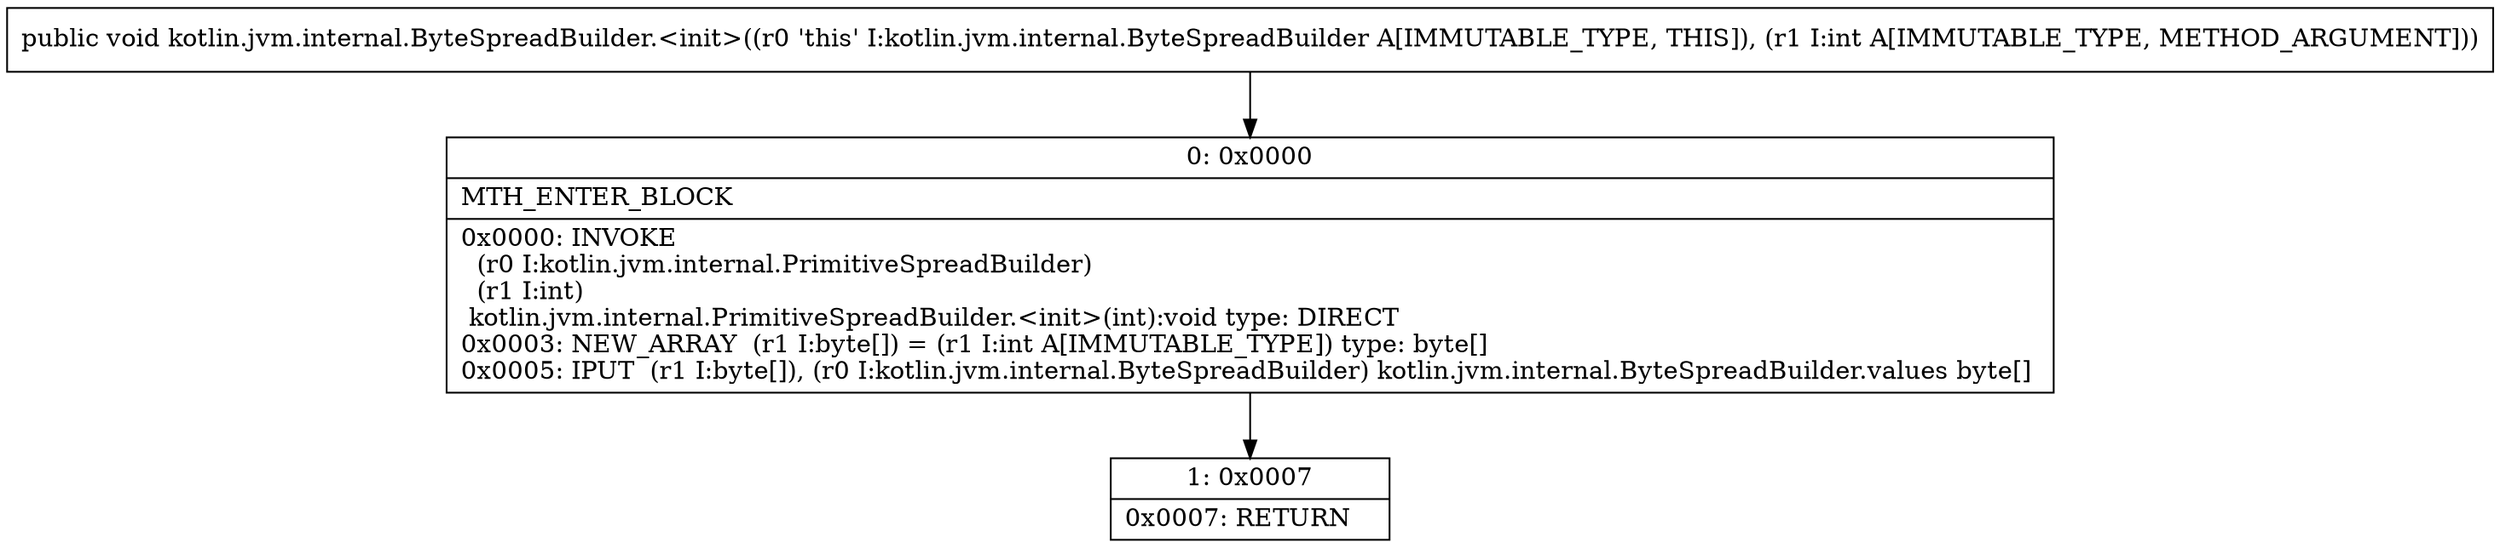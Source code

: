 digraph "CFG forkotlin.jvm.internal.ByteSpreadBuilder.\<init\>(I)V" {
Node_0 [shape=record,label="{0\:\ 0x0000|MTH_ENTER_BLOCK\l|0x0000: INVOKE  \l  (r0 I:kotlin.jvm.internal.PrimitiveSpreadBuilder)\l  (r1 I:int)\l kotlin.jvm.internal.PrimitiveSpreadBuilder.\<init\>(int):void type: DIRECT \l0x0003: NEW_ARRAY  (r1 I:byte[]) = (r1 I:int A[IMMUTABLE_TYPE]) type: byte[] \l0x0005: IPUT  (r1 I:byte[]), (r0 I:kotlin.jvm.internal.ByteSpreadBuilder) kotlin.jvm.internal.ByteSpreadBuilder.values byte[] \l}"];
Node_1 [shape=record,label="{1\:\ 0x0007|0x0007: RETURN   \l}"];
MethodNode[shape=record,label="{public void kotlin.jvm.internal.ByteSpreadBuilder.\<init\>((r0 'this' I:kotlin.jvm.internal.ByteSpreadBuilder A[IMMUTABLE_TYPE, THIS]), (r1 I:int A[IMMUTABLE_TYPE, METHOD_ARGUMENT])) }"];
MethodNode -> Node_0;
Node_0 -> Node_1;
}

